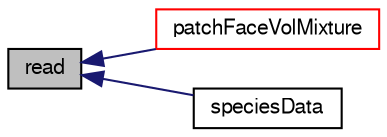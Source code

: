 digraph "read"
{
  bgcolor="transparent";
  edge [fontname="FreeSans",fontsize="10",labelfontname="FreeSans",labelfontsize="10"];
  node [fontname="FreeSans",fontsize="10",shape=record];
  rankdir="LR";
  Node449 [label="read",height=0.2,width=0.4,color="black", fillcolor="grey75", style="filled", fontcolor="black"];
  Node449 -> Node450 [dir="back",color="midnightblue",fontsize="10",style="solid",fontname="FreeSans"];
  Node450 [label="patchFaceVolMixture",height=0.2,width=0.4,color="red",URL="$a30146.html#a88d90aa6e2dbb093e05e22c519c7a271"];
  Node449 -> Node456 [dir="back",color="midnightblue",fontsize="10",style="solid",fontname="FreeSans"];
  Node456 [label="speciesData",height=0.2,width=0.4,color="black",URL="$a30146.html#a9b579a875adea044639cfe80fb87553e",tooltip="Return the raw specie thermodynamic data. "];
}
